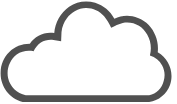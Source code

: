 <mxfile version="14.6.13" type="device"><diagram id="Hm9mz_eZbwva2NLyd1op" name="Seite-1"><mxGraphModel dx="1086" dy="2135" grid="1" gridSize="10" guides="1" tooltips="1" connect="1" arrows="1" fold="1" page="1" pageScale="1" pageWidth="827" pageHeight="1169" math="0" shadow="0"><root><mxCell id="0"/><mxCell id="1" parent="0"/><mxCell id="vKscZg6-598ZMMWB7uEL-1" value="" style="pointerEvents=1;shadow=0;dashed=0;html=1;strokeColor=none;fillColor=#505050;labelPosition=center;verticalLabelPosition=bottom;outlineConnect=0;verticalAlign=top;align=center;shape=mxgraph.office.clouds.cloud;aspect=fixed;" vertex="1" parent="1"><mxGeometry x="40" y="-1120" width="87.16" height="51" as="geometry"/></mxCell></root></mxGraphModel></diagram></mxfile>